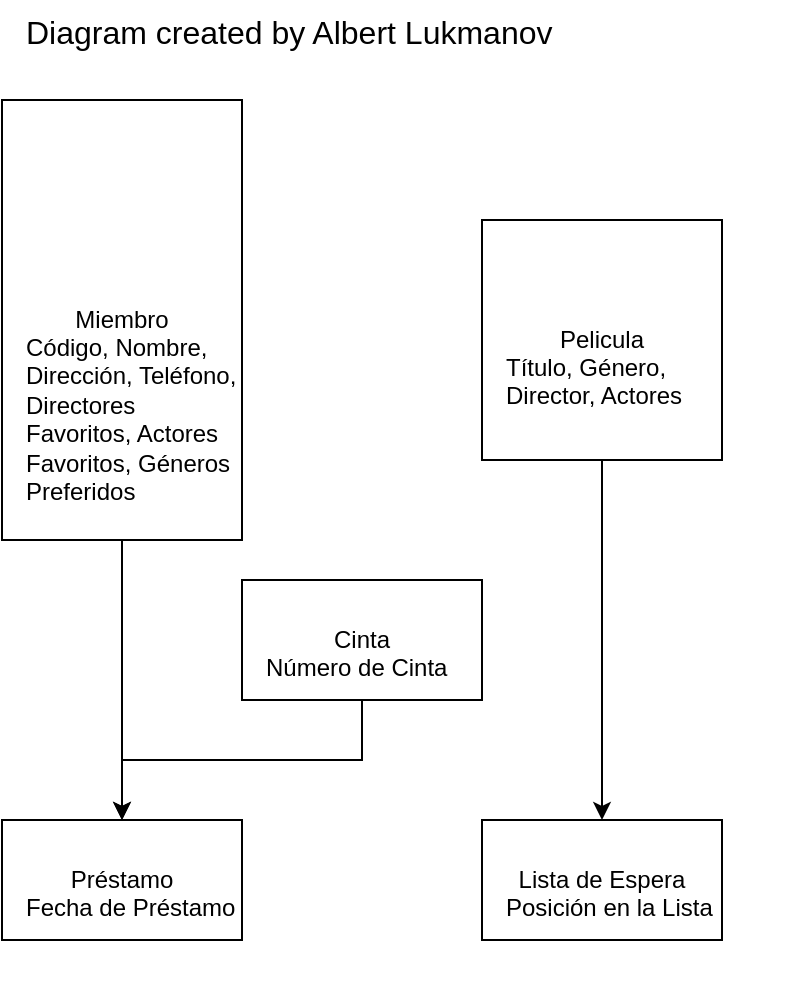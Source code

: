<mxfile version="24.7.7">
  <diagram name="Page-1" id="QkkIRuTz51cl59xRLiU2">
    <mxGraphModel dx="1050" dy="603" grid="1" gridSize="10" guides="1" tooltips="1" connect="1" arrows="1" fold="1" page="1" pageScale="1" pageWidth="827" pageHeight="1169" math="0" shadow="0">
      <root>
        <mxCell id="0" />
        <mxCell id="1" parent="0" />
        <mxCell id="title" value="Diagram created by Albert Lukmanov" style="text;strokeColor=none;fillColor=none;spacingLeft=10;whiteSpace=wrap;html=1;fontSize=16;" vertex="1" parent="1">
          <mxGeometry x="120" y="10" width="400" height="40" as="geometry" />
        </mxCell>
        <mxCell id="2" value="Miembro" style="rounded=0;whiteSpace=wrap;html=1;" parent="1" vertex="1">
          <mxGeometry x="120" y="60" width="120" height="220" as="geometry" />
        </mxCell>
        <mxCell id="3" value="Código, Nombre, Dirección, Teléfono, Directores Favoritos, Actores Favoritos, Géneros Preferidos" style="text;strokeColor=none;fillColor=none;spacingLeft=10;whiteSpace=wrap;html=1;" parent="2" vertex="1">
          <mxGeometry y="110.0" width="120" height="220.0" as="geometry" />
        </mxCell>
        <mxCell id="4" value="Pelicula" style="rounded=0;whiteSpace=wrap;html=1;" parent="1" vertex="1">
          <mxGeometry x="360" y="120" width="120" height="120" as="geometry" />
        </mxCell>
        <mxCell id="5" value="Título, Género, Director, Actores" style="text;strokeColor=none;fillColor=none;spacingLeft=10;whiteSpace=wrap;html=1;" parent="4" vertex="1">
          <mxGeometry y="60" width="120" height="120" as="geometry" />
        </mxCell>
        <mxCell id="6" value="Cinta" style="rounded=0;whiteSpace=wrap;html=1;" parent="1" vertex="1">
          <mxGeometry x="240" y="300" width="120" height="60" as="geometry" />
        </mxCell>
        <mxCell id="7" value="Número de Cinta" style="text;strokeColor=none;fillColor=none;spacingLeft=10;whiteSpace=wrap;html=1;" parent="6" vertex="1">
          <mxGeometry y="30" width="120" height="60" as="geometry" />
        </mxCell>
        <mxCell id="8" value="Préstamo" style="rounded=0;whiteSpace=wrap;html=1;" parent="1" vertex="1">
          <mxGeometry x="120" y="420" width="120" height="60" as="geometry" />
        </mxCell>
        <mxCell id="9" value="Fecha de Préstamo" style="text;strokeColor=none;fillColor=none;spacingLeft=10;whiteSpace=wrap;html=1;" parent="8" vertex="1">
          <mxGeometry y="30" width="120" height="60" as="geometry" />
        </mxCell>
        <mxCell id="10" value="Lista de Espera" style="rounded=0;whiteSpace=wrap;html=1;" parent="1" vertex="1">
          <mxGeometry x="360" y="420" width="120" height="60" as="geometry" />
        </mxCell>
        <mxCell id="11" value="Posición en la Lista" style="text;strokeColor=none;fillColor=none;spacingLeft=10;whiteSpace=wrap;html=1;" parent="10" vertex="1">
          <mxGeometry y="30" width="120" height="60" as="geometry" />
        </mxCell>
        <mxCell id="12" style="edgeStyle=orthogonalEdgeStyle;rounded=0;orthogonalLoop=1;jettySize=auto;html=1;exitX=0.5;exitY=1;exitDx=0;exitDy=0;entryX=0.5;entryY=0;entryDx=0;entryDy=0;" parent="1" source="2" target="8" edge="1">
          <mxGeometry relative="1" as="geometry" />
        </mxCell>
        <mxCell id="13" style="edgeStyle=orthogonalEdgeStyle;rounded=0;orthogonalLoop=1;jettySize=auto;html=1;exitX=0.5;exitY=1;exitDx=0;exitDy=0;entryX=0.5;entryY=0;entryDx=0;entryDy=0;" parent="1" source="4" target="10" edge="1">
          <mxGeometry relative="1" as="geometry" />
        </mxCell>
        <mxCell id="14" style="edgeStyle=orthogonalEdgeStyle;rounded=0;orthogonalLoop=1;jettySize=auto;html=1;exitX=0.5;exitY=1;exitDx=0;exitDy=0;entryX=0.5;entryY=0;entryDx=0;entryDy=0;" parent="1" source="6" target="8" edge="1">
          <mxGeometry relative="1" as="geometry" />
        </mxCell>
      </root>
    </mxGraphModel>
  </diagram>
</mxfile>
